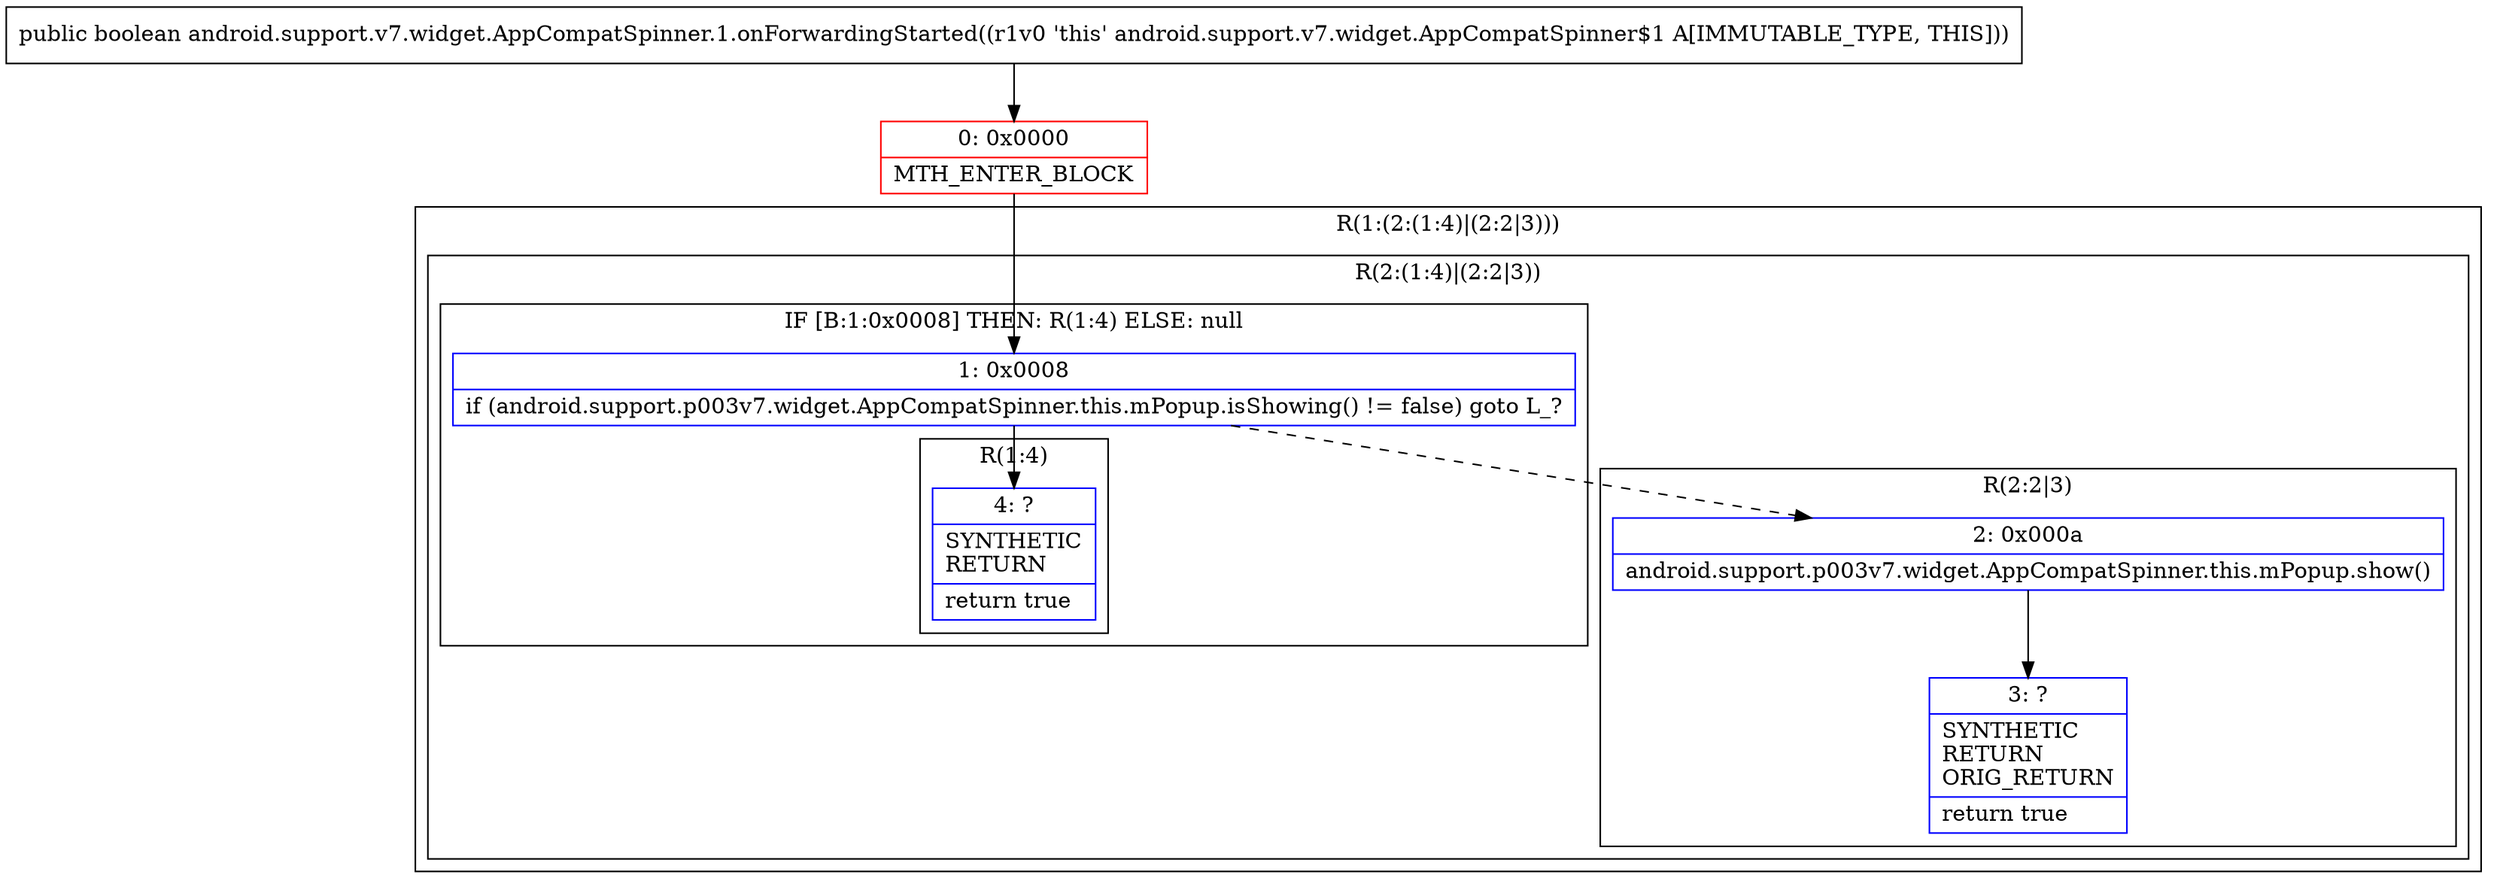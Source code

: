 digraph "CFG forandroid.support.v7.widget.AppCompatSpinner.1.onForwardingStarted()Z" {
subgraph cluster_Region_199472493 {
label = "R(1:(2:(1:4)|(2:2|3)))";
node [shape=record,color=blue];
subgraph cluster_Region_1719693849 {
label = "R(2:(1:4)|(2:2|3))";
node [shape=record,color=blue];
subgraph cluster_IfRegion_23344711 {
label = "IF [B:1:0x0008] THEN: R(1:4) ELSE: null";
node [shape=record,color=blue];
Node_1 [shape=record,label="{1\:\ 0x0008|if (android.support.p003v7.widget.AppCompatSpinner.this.mPopup.isShowing() != false) goto L_?\l}"];
subgraph cluster_Region_538172634 {
label = "R(1:4)";
node [shape=record,color=blue];
Node_4 [shape=record,label="{4\:\ ?|SYNTHETIC\lRETURN\l|return true\l}"];
}
}
subgraph cluster_Region_919428456 {
label = "R(2:2|3)";
node [shape=record,color=blue];
Node_2 [shape=record,label="{2\:\ 0x000a|android.support.p003v7.widget.AppCompatSpinner.this.mPopup.show()\l}"];
Node_3 [shape=record,label="{3\:\ ?|SYNTHETIC\lRETURN\lORIG_RETURN\l|return true\l}"];
}
}
}
Node_0 [shape=record,color=red,label="{0\:\ 0x0000|MTH_ENTER_BLOCK\l}"];
MethodNode[shape=record,label="{public boolean android.support.v7.widget.AppCompatSpinner.1.onForwardingStarted((r1v0 'this' android.support.v7.widget.AppCompatSpinner$1 A[IMMUTABLE_TYPE, THIS])) }"];
MethodNode -> Node_0;
Node_1 -> Node_2[style=dashed];
Node_1 -> Node_4;
Node_2 -> Node_3;
Node_0 -> Node_1;
}

